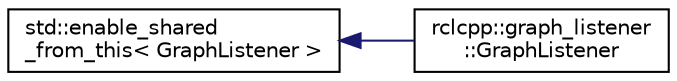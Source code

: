 digraph "Graphical Class Hierarchy"
{
  edge [fontname="Helvetica",fontsize="10",labelfontname="Helvetica",labelfontsize="10"];
  node [fontname="Helvetica",fontsize="10",shape=record];
  rankdir="LR";
  Node0 [label="std::enable_shared\l_from_this\< GraphListener \>",height=0.2,width=0.4,color="black", fillcolor="white", style="filled",URL="/tmp/tmp.Txb212H7Lz/doxygen_tag_files/cppreference-doxygen-web.tag.xml$cpp/memory/enable_shared_from_this.html"];
  Node0 -> Node1 [dir="back",color="midnightblue",fontsize="10",style="solid",fontname="Helvetica"];
  Node1 [label="rclcpp::graph_listener\l::GraphListener",height=0.2,width=0.4,color="black", fillcolor="white", style="filled",URL="$classrclcpp_1_1graph__listener_1_1GraphListener.html",tooltip="Notifies many nodes of graph changes by listening in a thread. "];
}
